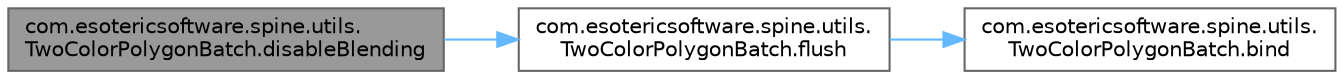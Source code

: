 digraph "com.esotericsoftware.spine.utils.TwoColorPolygonBatch.disableBlending"
{
 // LATEX_PDF_SIZE
  bgcolor="transparent";
  edge [fontname=Helvetica,fontsize=10,labelfontname=Helvetica,labelfontsize=10];
  node [fontname=Helvetica,fontsize=10,shape=box,height=0.2,width=0.4];
  rankdir="LR";
  Node1 [id="Node000001",label="com.esotericsoftware.spine.utils.\lTwoColorPolygonBatch.disableBlending",height=0.2,width=0.4,color="gray40", fillcolor="grey60", style="filled", fontcolor="black",tooltip=" "];
  Node1 -> Node2 [id="edge3_Node000001_Node000002",color="steelblue1",style="solid",tooltip=" "];
  Node2 [id="Node000002",label="com.esotericsoftware.spine.utils.\lTwoColorPolygonBatch.flush",height=0.2,width=0.4,color="grey40", fillcolor="white", style="filled",URL="$classcom_1_1esotericsoftware_1_1spine_1_1utils_1_1_two_color_polygon_batch.html#a8af94fe474a532f2e85de2f50d92bc2a",tooltip=" "];
  Node2 -> Node3 [id="edge4_Node000002_Node000003",color="steelblue1",style="solid",tooltip=" "];
  Node3 [id="Node000003",label="com.esotericsoftware.spine.utils.\lTwoColorPolygonBatch.bind",height=0.2,width=0.4,color="grey40", fillcolor="white", style="filled",URL="$classcom_1_1esotericsoftware_1_1spine_1_1utils_1_1_two_color_polygon_batch.html#a69b6d3563acd665421a4107194640f3e",tooltip=" "];
}
